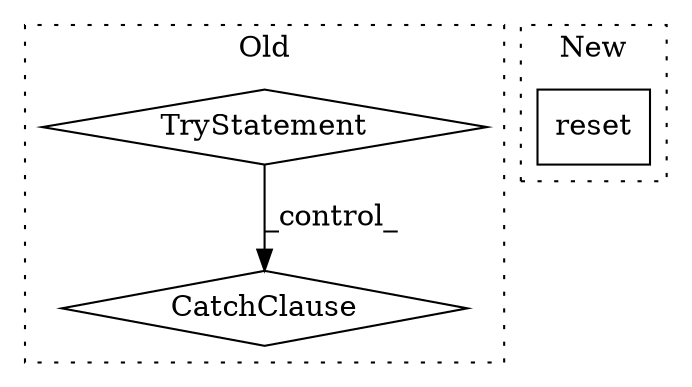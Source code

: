 digraph G {
subgraph cluster0 {
1 [label="CatchClause" a="12" s="1941,1995" l="11,2" shape="diamond"];
3 [label="TryStatement" a="54" s="1767" l="4" shape="diamond"];
label = "Old";
style="dotted";
}
subgraph cluster1 {
2 [label="reset" a="32" s="2464,2512" l="6,1" shape="box"];
label = "New";
style="dotted";
}
3 -> 1 [label="_control_"];
}